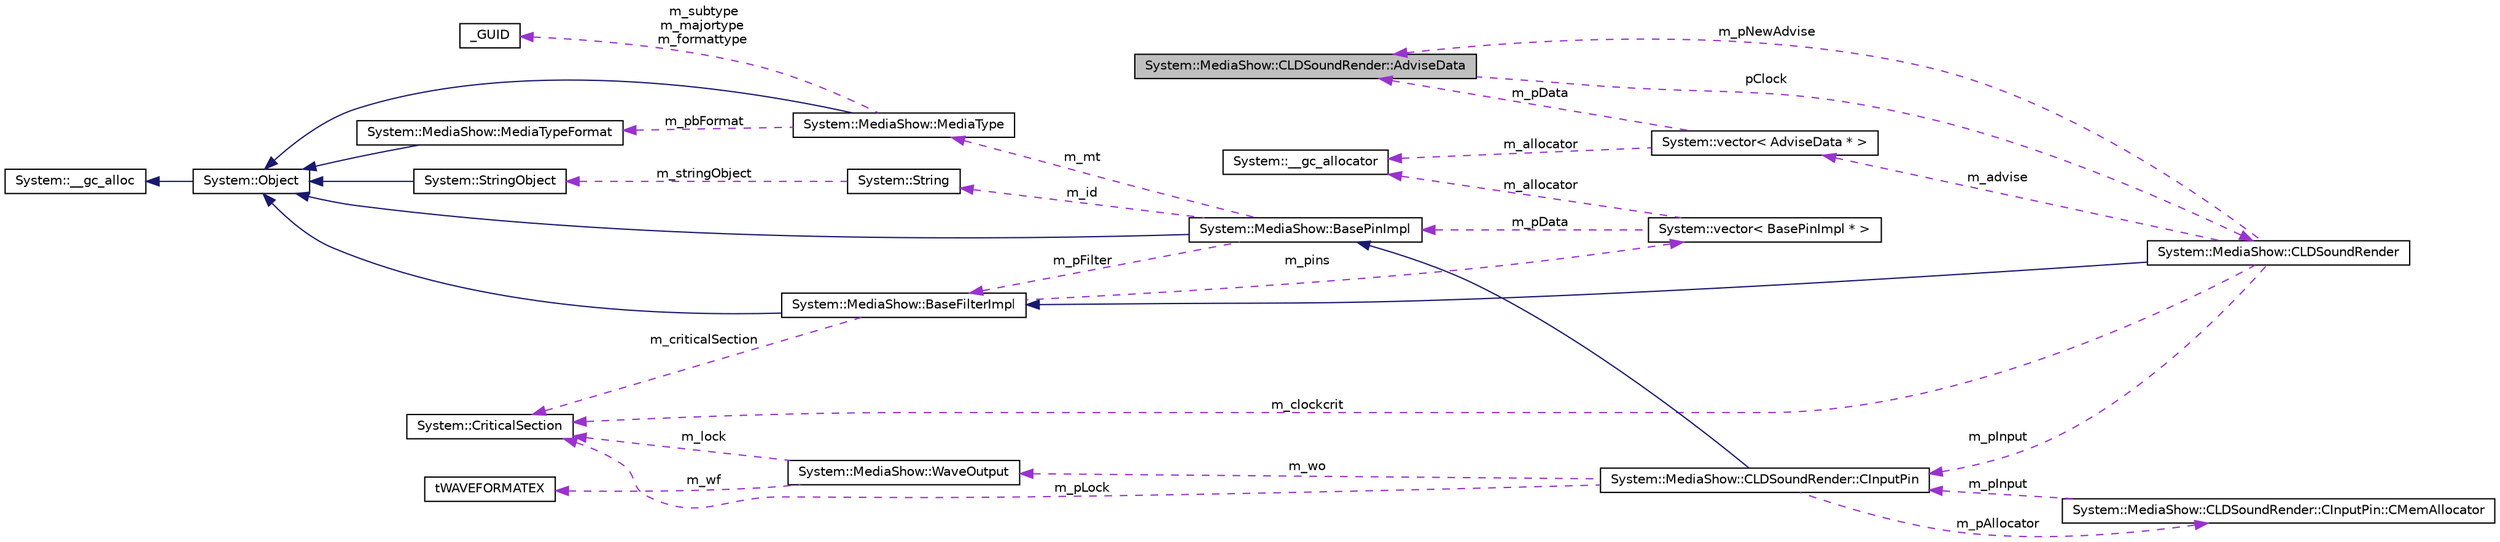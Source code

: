 digraph G
{
  edge [fontname="Helvetica",fontsize="10",labelfontname="Helvetica",labelfontsize="10"];
  node [fontname="Helvetica",fontsize="10",shape=record];
  rankdir="LR";
  Node1 [label="System::MediaShow::CLDSoundRender::AdviseData",height=0.2,width=0.4,color="black", fillcolor="grey75", style="filled" fontcolor="black"];
  Node2 -> Node1 [dir="back",color="darkorchid3",fontsize="10",style="dashed",label=" pClock" ,fontname="Helvetica"];
  Node2 [label="System::MediaShow::CLDSoundRender",height=0.2,width=0.4,color="black", fillcolor="white", style="filled",URL="$class_system_1_1_media_show_1_1_c_l_d_sound_render.html"];
  Node3 -> Node2 [dir="back",color="midnightblue",fontsize="10",style="solid",fontname="Helvetica"];
  Node3 [label="System::MediaShow::BaseFilterImpl",height=0.2,width=0.4,color="black", fillcolor="white", style="filled",URL="$class_system_1_1_media_show_1_1_base_filter_impl.html"];
  Node4 -> Node3 [dir="back",color="midnightblue",fontsize="10",style="solid",fontname="Helvetica"];
  Node4 [label="System::Object",height=0.2,width=0.4,color="black", fillcolor="white", style="filled",URL="$class_system_1_1_object.html"];
  Node5 -> Node4 [dir="back",color="midnightblue",fontsize="10",style="solid",fontname="Helvetica"];
  Node5 [label="System::__gc_alloc",height=0.2,width=0.4,color="black", fillcolor="white", style="filled",URL="$class_system_1_1____gc__alloc.html"];
  Node6 -> Node3 [dir="back",color="darkorchid3",fontsize="10",style="dashed",label=" m_criticalSection" ,fontname="Helvetica"];
  Node6 [label="System::CriticalSection",height=0.2,width=0.4,color="black", fillcolor="white", style="filled",URL="$class_system_1_1_critical_section.html"];
  Node7 -> Node3 [dir="back",color="darkorchid3",fontsize="10",style="dashed",label=" m_pins" ,fontname="Helvetica"];
  Node7 [label="System::vector\< BasePinImpl * \>",height=0.2,width=0.4,color="black", fillcolor="white", style="filled",URL="$class_system_1_1vector.html"];
  Node8 -> Node7 [dir="back",color="darkorchid3",fontsize="10",style="dashed",label=" m_pData" ,fontname="Helvetica"];
  Node8 [label="System::MediaShow::BasePinImpl",height=0.2,width=0.4,color="black", fillcolor="white", style="filled",URL="$class_system_1_1_media_show_1_1_base_pin_impl.html"];
  Node4 -> Node8 [dir="back",color="midnightblue",fontsize="10",style="solid",fontname="Helvetica"];
  Node9 -> Node8 [dir="back",color="darkorchid3",fontsize="10",style="dashed",label=" m_mt" ,fontname="Helvetica"];
  Node9 [label="System::MediaShow::MediaType",height=0.2,width=0.4,color="black", fillcolor="white", style="filled",URL="$class_system_1_1_media_show_1_1_media_type.html"];
  Node4 -> Node9 [dir="back",color="midnightblue",fontsize="10",style="solid",fontname="Helvetica"];
  Node10 -> Node9 [dir="back",color="darkorchid3",fontsize="10",style="dashed",label=" m_subtype\nm_majortype\nm_formattype" ,fontname="Helvetica"];
  Node10 [label="_GUID",height=0.2,width=0.4,color="black", fillcolor="white", style="filled",URL="$struct___g_u_i_d.html"];
  Node11 -> Node9 [dir="back",color="darkorchid3",fontsize="10",style="dashed",label=" m_pbFormat" ,fontname="Helvetica"];
  Node11 [label="System::MediaShow::MediaTypeFormat",height=0.2,width=0.4,color="black", fillcolor="white", style="filled",URL="$class_system_1_1_media_show_1_1_media_type_format.html"];
  Node4 -> Node11 [dir="back",color="midnightblue",fontsize="10",style="solid",fontname="Helvetica"];
  Node12 -> Node8 [dir="back",color="darkorchid3",fontsize="10",style="dashed",label=" m_id" ,fontname="Helvetica"];
  Node12 [label="System::String",height=0.2,width=0.4,color="black", fillcolor="white", style="filled",URL="$class_system_1_1_string.html"];
  Node13 -> Node12 [dir="back",color="darkorchid3",fontsize="10",style="dashed",label=" m_stringObject" ,fontname="Helvetica"];
  Node13 [label="System::StringObject",height=0.2,width=0.4,color="black", fillcolor="white", style="filled",URL="$class_system_1_1_string_object.html"];
  Node4 -> Node13 [dir="back",color="midnightblue",fontsize="10",style="solid",fontname="Helvetica"];
  Node3 -> Node8 [dir="back",color="darkorchid3",fontsize="10",style="dashed",label=" m_pFilter" ,fontname="Helvetica"];
  Node14 -> Node7 [dir="back",color="darkorchid3",fontsize="10",style="dashed",label=" m_allocator" ,fontname="Helvetica"];
  Node14 [label="System::__gc_allocator",height=0.2,width=0.4,color="black", fillcolor="white", style="filled",URL="$class_system_1_1____gc__allocator.html"];
  Node15 -> Node2 [dir="back",color="darkorchid3",fontsize="10",style="dashed",label=" m_pInput" ,fontname="Helvetica"];
  Node15 [label="System::MediaShow::CLDSoundRender::CInputPin",height=0.2,width=0.4,color="black", fillcolor="white", style="filled",URL="$class_system_1_1_media_show_1_1_c_l_d_sound_render_1_1_c_input_pin.html"];
  Node8 -> Node15 [dir="back",color="midnightblue",fontsize="10",style="solid",fontname="Helvetica"];
  Node6 -> Node15 [dir="back",color="darkorchid3",fontsize="10",style="dashed",label=" m_pLock" ,fontname="Helvetica"];
  Node16 -> Node15 [dir="back",color="darkorchid3",fontsize="10",style="dashed",label=" m_wo" ,fontname="Helvetica"];
  Node16 [label="System::MediaShow::WaveOutput",height=0.2,width=0.4,color="black", fillcolor="white", style="filled",URL="$class_system_1_1_media_show_1_1_wave_output.html"];
  Node6 -> Node16 [dir="back",color="darkorchid3",fontsize="10",style="dashed",label=" m_lock" ,fontname="Helvetica"];
  Node17 -> Node16 [dir="back",color="darkorchid3",fontsize="10",style="dashed",label=" m_wf" ,fontname="Helvetica"];
  Node17 [label="tWAVEFORMATEX",height=0.2,width=0.4,color="black", fillcolor="white", style="filled",URL="$structt_w_a_v_e_f_o_r_m_a_t_e_x.html"];
  Node18 -> Node15 [dir="back",color="darkorchid3",fontsize="10",style="dashed",label=" m_pAllocator" ,fontname="Helvetica"];
  Node18 [label="System::MediaShow::CLDSoundRender::CInputPin::CMemAllocator",height=0.2,width=0.4,color="black", fillcolor="white", style="filled",URL="$class_system_1_1_media_show_1_1_c_l_d_sound_render_1_1_c_input_pin_1_1_c_mem_allocator.html"];
  Node15 -> Node18 [dir="back",color="darkorchid3",fontsize="10",style="dashed",label=" m_pInput" ,fontname="Helvetica"];
  Node19 -> Node2 [dir="back",color="darkorchid3",fontsize="10",style="dashed",label=" m_advise" ,fontname="Helvetica"];
  Node19 [label="System::vector\< AdviseData * \>",height=0.2,width=0.4,color="black", fillcolor="white", style="filled",URL="$class_system_1_1vector.html"];
  Node14 -> Node19 [dir="back",color="darkorchid3",fontsize="10",style="dashed",label=" m_allocator" ,fontname="Helvetica"];
  Node1 -> Node19 [dir="back",color="darkorchid3",fontsize="10",style="dashed",label=" m_pData" ,fontname="Helvetica"];
  Node6 -> Node2 [dir="back",color="darkorchid3",fontsize="10",style="dashed",label=" m_clockcrit" ,fontname="Helvetica"];
  Node1 -> Node2 [dir="back",color="darkorchid3",fontsize="10",style="dashed",label=" m_pNewAdvise" ,fontname="Helvetica"];
}
